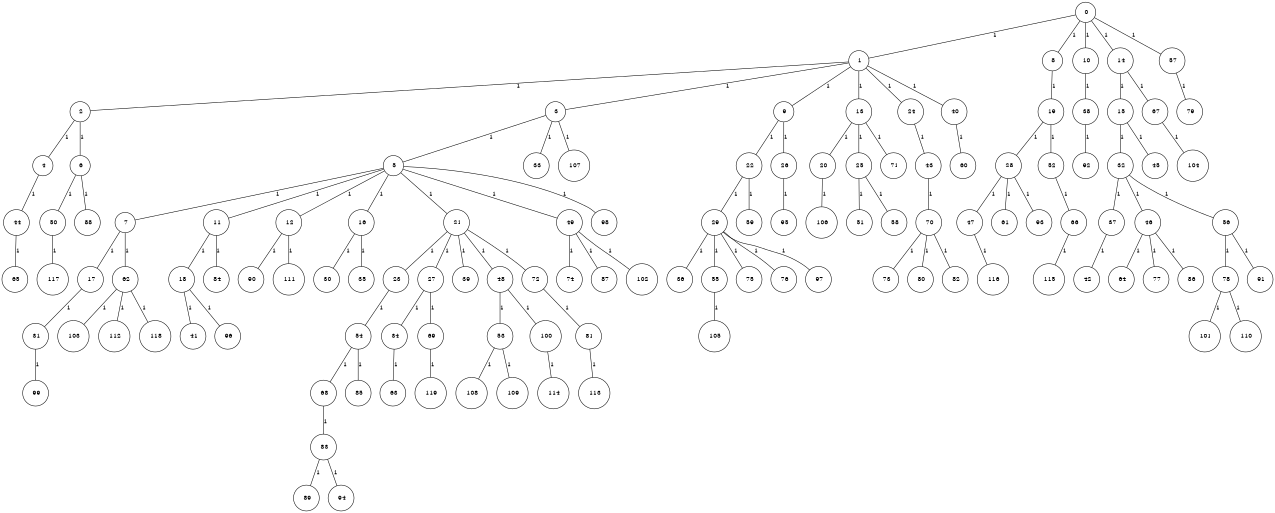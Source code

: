 graph G {
size="8.5,11;"
ratio = "expand;"
fixedsize="true;"
overlap="scale;"
node[shape=circle,width=.12,hight=.12,fontsize=12]
edge[fontsize=12]

0[label=" 0" color=black, pos="0.2276621,2.7855266!"];
1[label=" 1" color=black, pos="0.2582731,1.4282876!"];
2[label=" 2" color=black, pos="1.7845655,2.4451607!"];
3[label=" 3" color=black, pos="1.3940562,2.9190647!"];
4[label=" 4" color=black, pos="2.9209127,0.95267015!"];
5[label=" 5" color=black, pos="1.6957609,1.6317421!"];
6[label=" 6" color=black, pos="1.4764559,1.0404096!"];
7[label=" 7" color=black, pos="1.8468652,0.22289291!"];
8[label=" 8" color=black, pos="0.0040641385,0.98582647!"];
9[label=" 9" color=black, pos="2.373128,2.8607419!"];
10[label=" 10" color=black, pos="1.6390721,0.79824765!"];
11[label=" 11" color=black, pos="2.8934556,1.3142944!"];
12[label=" 12" color=black, pos="2.9248543,2.2052813!"];
13[label=" 13" color=black, pos="2.7988454,1.8875763!"];
14[label=" 14" color=black, pos="0.024409223,0.85563967!"];
15[label=" 15" color=black, pos="2.2059703,2.9458017!"];
16[label=" 16" color=black, pos="0.086952085,2.4723716!"];
17[label=" 17" color=black, pos="1.3457423,0.61777348!"];
18[label=" 18" color=black, pos="1.6390161,0.017942674!"];
19[label=" 19" color=black, pos="1.1333335,2.34684!"];
20[label=" 20" color=black, pos="1.5992015,1.6788029!"];
21[label=" 21" color=black, pos="0.38914476,0.67334822!"];
22[label=" 22" color=black, pos="0.49436511,1.2848284!"];
23[label=" 23" color=black, pos="2.6075205,1.9103697!"];
24[label=" 24" color=black, pos="0.16225827,0.15455262!"];
25[label=" 25" color=black, pos="0.7158549,1.4928149!"];
26[label=" 26" color=black, pos="0.18834723,2.8873427!"];
27[label=" 27" color=black, pos="1.8429946,0.37986842!"];
28[label=" 28" color=black, pos="0.78630413,0.84024304!"];
29[label=" 29" color=black, pos="2.6250506,0.58900287!"];
30[label=" 30" color=black, pos="2.0425792,2.819751!"];
31[label=" 31" color=black, pos="2.1044614,0.3445722!"];
32[label=" 32" color=black, pos="2.1128621,1.7747202!"];
33[label=" 33" color=black, pos="0.27145091,1.1835881!"];
34[label=" 34" color=black, pos="0.77829268,2.7814788!"];
35[label=" 35" color=black, pos="2.3051136,2.0634834!"];
36[label=" 36" color=black, pos="2.2200186,0.26686662!"];
37[label=" 37" color=black, pos="0.41731772,2.9644848!"];
38[label=" 38" color=black, pos="2.7297008,2.1099965!"];
39[label=" 39" color=black, pos="0.51435657,2.1008818!"];
40[label=" 40" color=black, pos="1.9536935,1.4559358!"];
41[label=" 41" color=black, pos="1.143137,2.6849426!"];
42[label=" 42" color=black, pos="0.71045466,1.542717!"];
43[label=" 43" color=black, pos="0.62776867,2.106986!"];
44[label=" 44" color=black, pos="0.50992689,2.6928564!"];
45[label=" 45" color=black, pos="1.2297221,1.3871415!"];
46[label=" 46" color=black, pos="1.441577,0.79358502!"];
47[label=" 47" color=black, pos="2.9517067,1.5831523!"];
48[label=" 48" color=black, pos="2.7700687,0.13054467!"];
49[label=" 49" color=black, pos="0.67861187,0.83463551!"];
50[label=" 50" color=black, pos="0.28190867,1.4046348!"];
51[label=" 51" color=black, pos="1.9835529,1.7574646!"];
52[label=" 52" color=black, pos="2.8854735,0.42072445!"];
53[label=" 53" color=black, pos="0.10766219,2.0746185!"];
54[label=" 54" color=black, pos="1.3050039,1.5051728!"];
55[label=" 55" color=black, pos="1.7626703,0.16211088!"];
56[label=" 56" color=black, pos="2.1274131,1.4459448!"];
57[label=" 57" color=black, pos="2.1081428,2.1950915!"];
58[label=" 58" color=black, pos="0.65793287,1.2997288!"];
59[label=" 59" color=black, pos="1.1113471,1.1349657!"];
60[label=" 60" color=black, pos="2.5075144,2.1120162!"];
61[label=" 61" color=black, pos="2.363556,0.16441578!"];
62[label=" 62" color=black, pos="0.054838169,2.9252706!"];
63[label=" 63" color=black, pos="0.75791357,2.3502475!"];
64[label=" 64" color=black, pos="1.3800371,0.69135159!"];
65[label=" 65" color=black, pos="0.076772718,0.87823136!"];
66[label=" 66" color=black, pos="2.4861694,1.3761914!"];
67[label=" 67" color=black, pos="0.23515358,2.5943371!"];
68[label=" 68" color=black, pos="2.0668472,0.35784459!"];
69[label=" 69" color=black, pos="2.8929879,2.0989632!"];
70[label=" 70" color=black, pos="1.1918489,0.76533453!"];
71[label=" 71" color=black, pos="0.11161537,1.8350891!"];
72[label=" 72" color=black, pos="0.91177443,2.9798323!"];
73[label=" 73" color=black, pos="1.4128838,0.72325273!"];
74[label=" 74" color=black, pos="1.0360239,0.49656961!"];
75[label=" 75" color=black, pos="0.6106012,1.0138454!"];
76[label=" 76" color=black, pos="2.7972599,2.1078516!"];
77[label=" 77" color=black, pos="1.8939504,1.6380738!"];
78[label=" 78" color=black, pos="0.23104862,1.0355618!"];
79[label=" 79" color=black, pos="2.5189904,0.83431644!"];
80[label=" 80" color=black, pos="1.3970916,2.419312!"];
81[label=" 81" color=black, pos="2.6722125,2.7090285!"];
82[label=" 82" color=black, pos="0.24200887,2.9794138!"];
83[label=" 83" color=black, pos="2.2965048,0.53005843!"];
84[label=" 84" color=black, pos="2.3649492,0.78401243!"];
85[label=" 85" color=black, pos="0.84472479,1.3446989!"];
86[label=" 86" color=black, pos="0.82549464,1.4184374!"];
87[label=" 87" color=black, pos="2.2509116,1.7752499!"];
88[label=" 88" color=black, pos="0.06690261,1.4579785!"];
89[label=" 89" color=black, pos="2.3371267,0.4473514!"];
90[label=" 90" color=black, pos="2.3726051,2.4317456!"];
91[label=" 91" color=black, pos="0.4200244,0.76287455!"];
92[label=" 92" color=black, pos="0.59971407,1.0438733!"];
93[label=" 93" color=black, pos="2.9689733,1.5202123!"];
94[label=" 94" color=black, pos="1.7688329,0.13895297!"];
95[label=" 95" color=black, pos="2.1914035,2.6677477!"];
96[label=" 96" color=black, pos="0.10876485,2.9974212!"];
97[label=" 97" color=black, pos="1.2927333,1.0250271!"];
98[label=" 98" color=black, pos="2.8715378,1.3344483!"];
99[label=" 99" color=black, pos="2.4185768,1.0765358!"];
100[label=" 100" color=black, pos="0.64420983,0.46272968!"];
101[label=" 101" color=black, pos="2.5089813,2.407651!"];
102[label=" 102" color=black, pos="2.9215916,1.2975588!"];
103[label=" 103" color=black, pos="1.4608069,2.3713013!"];
104[label=" 104" color=black, pos="2.0910327,2.0154632!"];
105[label=" 105" color=black, pos="1.8134951,2.0491044!"];
106[label=" 106" color=black, pos="0.49726301,0.97659501!"];
107[label=" 107" color=black, pos="1.4808756,2.9341306!"];
108[label=" 108" color=black, pos="1.17354,1.7382685!"];
109[label=" 109" color=black, pos="2.3798022,1.9603356!"];
110[label=" 110" color=black, pos="1.6925234,2.414389!"];
111[label=" 111" color=black, pos="2.2232008,1.722902!"];
112[label=" 112" color=black, pos="2.1544127,0.69799955!"];
113[label=" 113" color=black, pos="2.7788555,1.6529406!"];
114[label=" 114" color=black, pos="2.1306567,0.19195831!"];
115[label=" 115" color=black, pos="1.6826665,1.7366176!"];
116[label=" 116" color=black, pos="0.52294917,1.5387277!"];
117[label=" 117" color=black, pos="2.6208056,0.20414525!"];
118[label=" 118" color=black, pos="2.7569576,1.4666593!"];
119[label=" 119" color=black, pos="2.4042245,2.294392!"];
0--1[label="1"]
0--8[label="1"]
0--10[label="1"]
0--14[label="1"]
0--57[label="1"]
1--2[label="1"]
1--3[label="1"]
1--9[label="1"]
1--13[label="1"]
1--24[label="1"]
1--40[label="1"]
2--4[label="1"]
2--6[label="1"]
3--5[label="1"]
3--33[label="1"]
3--107[label="1"]
4--44[label="1"]
5--7[label="1"]
5--11[label="1"]
5--12[label="1"]
5--16[label="1"]
5--21[label="1"]
5--49[label="1"]
5--98[label="1"]
6--50[label="1"]
6--88[label="1"]
7--17[label="1"]
7--62[label="1"]
8--19[label="1"]
9--22[label="1"]
9--26[label="1"]
10--38[label="1"]
11--18[label="1"]
11--84[label="1"]
12--90[label="1"]
12--111[label="1"]
13--20[label="1"]
13--25[label="1"]
13--71[label="1"]
14--15[label="1"]
14--67[label="1"]
15--32[label="1"]
15--45[label="1"]
16--30[label="1"]
16--35[label="1"]
17--31[label="1"]
18--41[label="1"]
18--96[label="1"]
19--28[label="1"]
19--52[label="1"]
20--106[label="1"]
21--23[label="1"]
21--27[label="1"]
21--39[label="1"]
21--48[label="1"]
21--72[label="1"]
22--29[label="1"]
22--59[label="1"]
23--54[label="1"]
24--43[label="1"]
25--51[label="1"]
25--58[label="1"]
26--95[label="1"]
27--34[label="1"]
27--69[label="1"]
28--47[label="1"]
28--61[label="1"]
28--93[label="1"]
29--36[label="1"]
29--55[label="1"]
29--75[label="1"]
29--76[label="1"]
29--97[label="1"]
31--99[label="1"]
32--37[label="1"]
32--46[label="1"]
32--56[label="1"]
34--63[label="1"]
37--42[label="1"]
38--92[label="1"]
40--60[label="1"]
43--70[label="1"]
44--65[label="1"]
46--64[label="1"]
46--77[label="1"]
46--86[label="1"]
47--116[label="1"]
48--53[label="1"]
48--100[label="1"]
49--74[label="1"]
49--87[label="1"]
49--102[label="1"]
50--117[label="1"]
52--66[label="1"]
53--108[label="1"]
53--109[label="1"]
54--68[label="1"]
54--85[label="1"]
55--105[label="1"]
56--78[label="1"]
56--91[label="1"]
57--79[label="1"]
62--103[label="1"]
62--112[label="1"]
62--118[label="1"]
66--115[label="1"]
67--104[label="1"]
68--83[label="1"]
69--119[label="1"]
70--73[label="1"]
70--80[label="1"]
70--82[label="1"]
72--81[label="1"]
78--101[label="1"]
78--110[label="1"]
81--113[label="1"]
83--89[label="1"]
83--94[label="1"]
100--114[label="1"]

}
